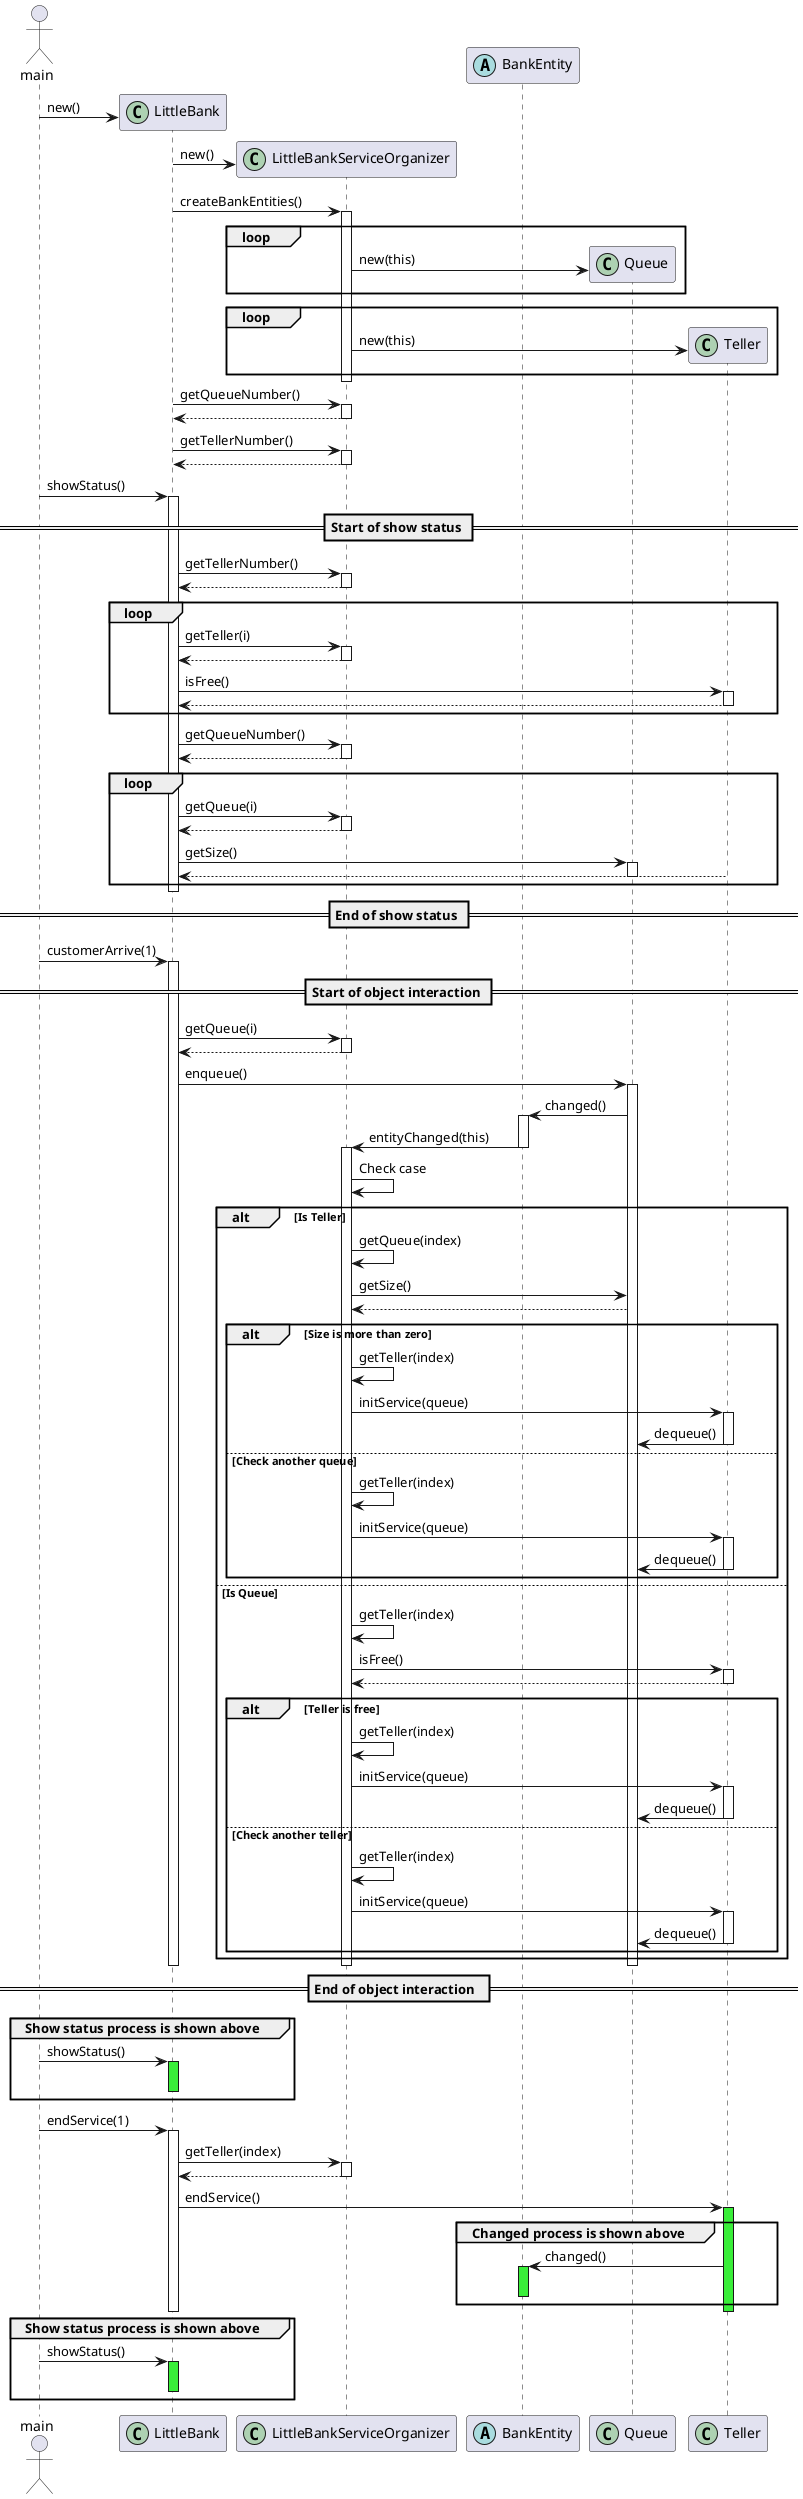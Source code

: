 @startuml

actor main

create LittleBank << (C,#ADD1B2) >>
main -> LittleBank : new()

create LittleBankServiceOrganizer << (C,#ADD1B2) >>

LittleBank -> LittleBankServiceOrganizer : new()

LittleBank -> LittleBankServiceOrganizer : createBankEntities()

create BankEntity << (A,#A9DCDF) >>

activate LittleBankServiceOrganizer

loop

    create Queue << (C,#ADD1B2) >>
    LittleBankServiceOrganizer -> Queue : new(this)

end

loop

    create Teller << (C,#ADD1B2) >>
    LittleBankServiceOrganizer -> Teller : new(this)

end

deactivate LittleBankServiceOrganizer

LittleBank -> LittleBankServiceOrganizer : getQueueNumber()

activate LittleBankServiceOrganizer

LittleBank <-- LittleBankServiceOrganizer

deactivate LittleBankServiceOrganizer

LittleBank -> LittleBankServiceOrganizer : getTellerNumber()

activate LittleBankServiceOrganizer

LittleBank <-- LittleBankServiceOrganizer

deactivate LittleBankServiceOrganizer

main -> LittleBank : showStatus()

== Start of show status ==

activate LittleBank

    LittleBank -> LittleBankServiceOrganizer : getTellerNumber()

    activate LittleBankServiceOrganizer

    LittleBank <-- LittleBankServiceOrganizer

    deactivate LittleBankServiceOrganizer

    loop

        LittleBank -> LittleBankServiceOrganizer : getTeller(i)
        activate LittleBankServiceOrganizer

        LittleBank <-- LittleBankServiceOrganizer

        deactivate LittleBankServiceOrganizer

        LittleBank -> Teller : isFree()
        activate Teller

        LittleBank <-- Teller

        deactivate Teller

    end

    LittleBank -> LittleBankServiceOrganizer : getQueueNumber()

    activate LittleBankServiceOrganizer

    LittleBank <-- LittleBankServiceOrganizer

    deactivate LittleBankServiceOrganizer

    loop

        LittleBank -> LittleBankServiceOrganizer : getQueue(i)
        activate LittleBankServiceOrganizer

        LittleBank <-- LittleBankServiceOrganizer

        deactivate LittleBankServiceOrganizer

        LittleBank -> Queue : getSize()
        activate Queue

        LittleBank <-- Teller

        deactivate Queue

    end

deactivate LittleBank

== End of show status ==

main -> LittleBank : customerArrive(1)

== Start of object interaction ==

activate LittleBank

    LittleBank -> LittleBankServiceOrganizer : getQueue(i)
    activate LittleBankServiceOrganizer

    LittleBank <-- LittleBankServiceOrganizer

    deactivate LittleBankServiceOrganizer

    LittleBank -> Queue : enqueue()
    activate Queue

    Queue -> BankEntity : changed()

    activate BankEntity

    BankEntity -> LittleBankServiceOrganizer : entityChanged(this)

    deactivate BankEntity

    activate LittleBankServiceOrganizer

        LittleBankServiceOrganizer -> LittleBankServiceOrganizer: Check case

        alt Is Teller

            LittleBankServiceOrganizer -> LittleBankServiceOrganizer : getQueue(index)

            LittleBankServiceOrganizer -> Queue : getSize()
            LittleBankServiceOrganizer <-- Queue

            alt Size is more than zero

            LittleBankServiceOrganizer -> LittleBankServiceOrganizer : getTeller(index)
            LittleBankServiceOrganizer -> Teller : initService(queue)

            activate Teller

            Teller -> Queue : dequeue()

            deactivate Teller

            else Check another queue

            LittleBankServiceOrganizer -> LittleBankServiceOrganizer : getTeller(index)
            LittleBankServiceOrganizer -> Teller : initService(queue)
            activate Teller

            Teller -> Queue : dequeue()

            deactivate Teller

            end

        else Is Queue

            LittleBankServiceOrganizer -> LittleBankServiceOrganizer : getTeller(index)

            LittleBankServiceOrganizer -> Teller : isFree()

            activate Teller

            LittleBankServiceOrganizer <-- Teller

            deactivate Teller

            alt Teller is free

            LittleBankServiceOrganizer -> LittleBankServiceOrganizer : getTeller(index)
            LittleBankServiceOrganizer -> Teller : initService(queue)

            activate Teller

            Teller -> Queue : dequeue()

            deactivate Teller

            else Check another teller

            LittleBankServiceOrganizer -> LittleBankServiceOrganizer : getTeller(index)
            LittleBankServiceOrganizer -> Teller : initService(queue)
            activate Teller

            Teller -> Queue : dequeue()

            deactivate Teller

            end

        end

    deactivate LittleBankServiceOrganizer

    deactivate Queue

deactivate LittleBank

== End of object interaction  ==

group Show status process is shown above

main -> LittleBank : showStatus()

activate LittleBank #39EE39
deactivate LittleBank

end

main -> LittleBank : endService(1)

activate LittleBank

LittleBank -> LittleBankServiceOrganizer : getTeller(index)

activate LittleBankServiceOrganizer

LittleBank <-- LittleBankServiceOrganizer

deactivate LittleBankServiceOrganizer

LittleBank -> Teller : endService()

activate Teller #39EE39

group Changed process is shown above

Teller -> BankEntity : changed()

activate BankEntity #39EE39
deactivate BankEntity

end

deactivate Teller

deactivate LittleBank

group Show status process is shown above

main -> LittleBank : showStatus()

activate LittleBank #39EE39
deactivate LittleBank

end

@enduml